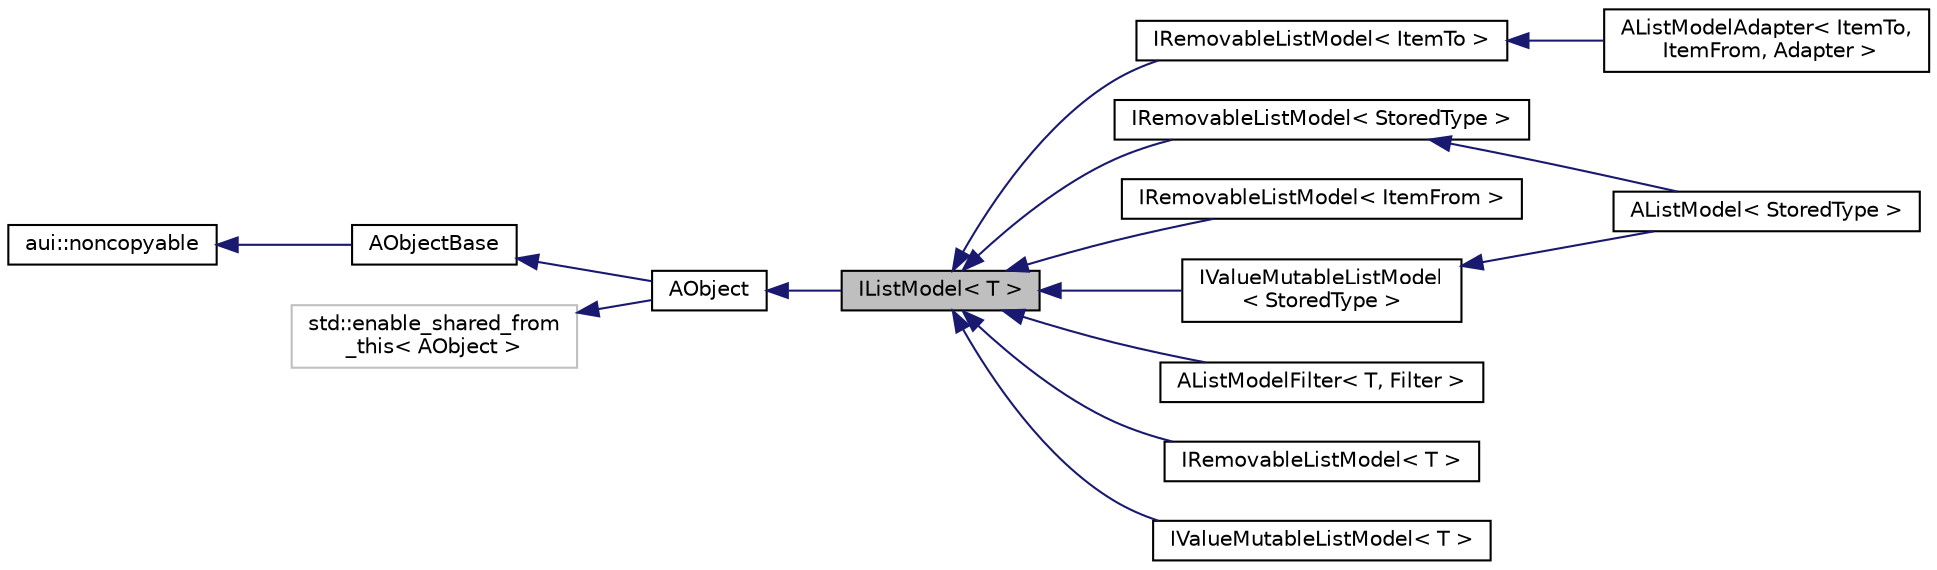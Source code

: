 digraph "IListModel&lt; T &gt;"
{
 // LATEX_PDF_SIZE
  edge [fontname="Helvetica",fontsize="10",labelfontname="Helvetica",labelfontsize="10"];
  node [fontname="Helvetica",fontsize="10",shape=record];
  rankdir="LR";
  Node1 [label="IListModel\< T \>",height=0.2,width=0.4,color="black", fillcolor="grey75", style="filled", fontcolor="black",tooltip=" "];
  Node2 -> Node1 [dir="back",color="midnightblue",fontsize="10",style="solid",fontname="Helvetica"];
  Node2 [label="AObject",height=0.2,width=0.4,color="black", fillcolor="white", style="filled",URL="$classAObject.html",tooltip="A base object class."];
  Node3 -> Node2 [dir="back",color="midnightblue",fontsize="10",style="solid",fontname="Helvetica"];
  Node3 [label="AObjectBase",height=0.2,width=0.4,color="black", fillcolor="white", style="filled",URL="$classAObjectBase.html",tooltip=" "];
  Node4 -> Node3 [dir="back",color="midnightblue",fontsize="10",style="solid",fontname="Helvetica"];
  Node4 [label="aui::noncopyable",height=0.2,width=0.4,color="black", fillcolor="white", style="filled",URL="$structaui_1_1noncopyable.html",tooltip="Forbids copy of your class."];
  Node5 -> Node2 [dir="back",color="midnightblue",fontsize="10",style="solid",fontname="Helvetica"];
  Node5 [label="std::enable_shared_from\l_this\< AObject \>",height=0.2,width=0.4,color="grey75", fillcolor="white", style="filled",tooltip=" "];
  Node1 -> Node6 [dir="back",color="midnightblue",fontsize="10",style="solid",fontname="Helvetica"];
  Node6 [label="IRemovableListModel\< StoredType \>",height=0.2,width=0.4,color="black", fillcolor="white", style="filled",URL="$classIRemovableListModel.html",tooltip=" "];
  Node6 -> Node7 [dir="back",color="midnightblue",fontsize="10",style="solid",fontname="Helvetica"];
  Node7 [label="AListModel\< StoredType \>",height=0.2,width=0.4,color="black", fillcolor="white", style="filled",URL="$classAListModel.html",tooltip=" "];
  Node1 -> Node8 [dir="back",color="midnightblue",fontsize="10",style="solid",fontname="Helvetica"];
  Node8 [label="IRemovableListModel\< ItemTo \>",height=0.2,width=0.4,color="black", fillcolor="white", style="filled",URL="$classIRemovableListModel.html",tooltip=" "];
  Node8 -> Node9 [dir="back",color="midnightblue",fontsize="10",style="solid",fontname="Helvetica"];
  Node9 [label="AListModelAdapter\< ItemTo,\l ItemFrom, Adapter \>",height=0.2,width=0.4,color="black", fillcolor="white", style="filled",URL="$classAListModelAdapter.html",tooltip=" "];
  Node1 -> Node10 [dir="back",color="midnightblue",fontsize="10",style="solid",fontname="Helvetica"];
  Node10 [label="IRemovableListModel\< ItemFrom \>",height=0.2,width=0.4,color="black", fillcolor="white", style="filled",URL="$classIRemovableListModel.html",tooltip=" "];
  Node1 -> Node11 [dir="back",color="midnightblue",fontsize="10",style="solid",fontname="Helvetica"];
  Node11 [label="IValueMutableListModel\l\< StoredType \>",height=0.2,width=0.4,color="black", fillcolor="white", style="filled",URL="$classIValueMutableListModel.html",tooltip=" "];
  Node11 -> Node7 [dir="back",color="midnightblue",fontsize="10",style="solid",fontname="Helvetica"];
  Node1 -> Node12 [dir="back",color="midnightblue",fontsize="10",style="solid",fontname="Helvetica"];
  Node12 [label="AListModelFilter\< T, Filter \>",height=0.2,width=0.4,color="black", fillcolor="white", style="filled",URL="$classAListModelFilter.html",tooltip=" "];
  Node1 -> Node13 [dir="back",color="midnightblue",fontsize="10",style="solid",fontname="Helvetica"];
  Node13 [label="IRemovableListModel\< T \>",height=0.2,width=0.4,color="black", fillcolor="white", style="filled",URL="$classIRemovableListModel.html",tooltip=" "];
  Node1 -> Node14 [dir="back",color="midnightblue",fontsize="10",style="solid",fontname="Helvetica"];
  Node14 [label="IValueMutableListModel\< T \>",height=0.2,width=0.4,color="black", fillcolor="white", style="filled",URL="$classIValueMutableListModel.html",tooltip=" "];
}
